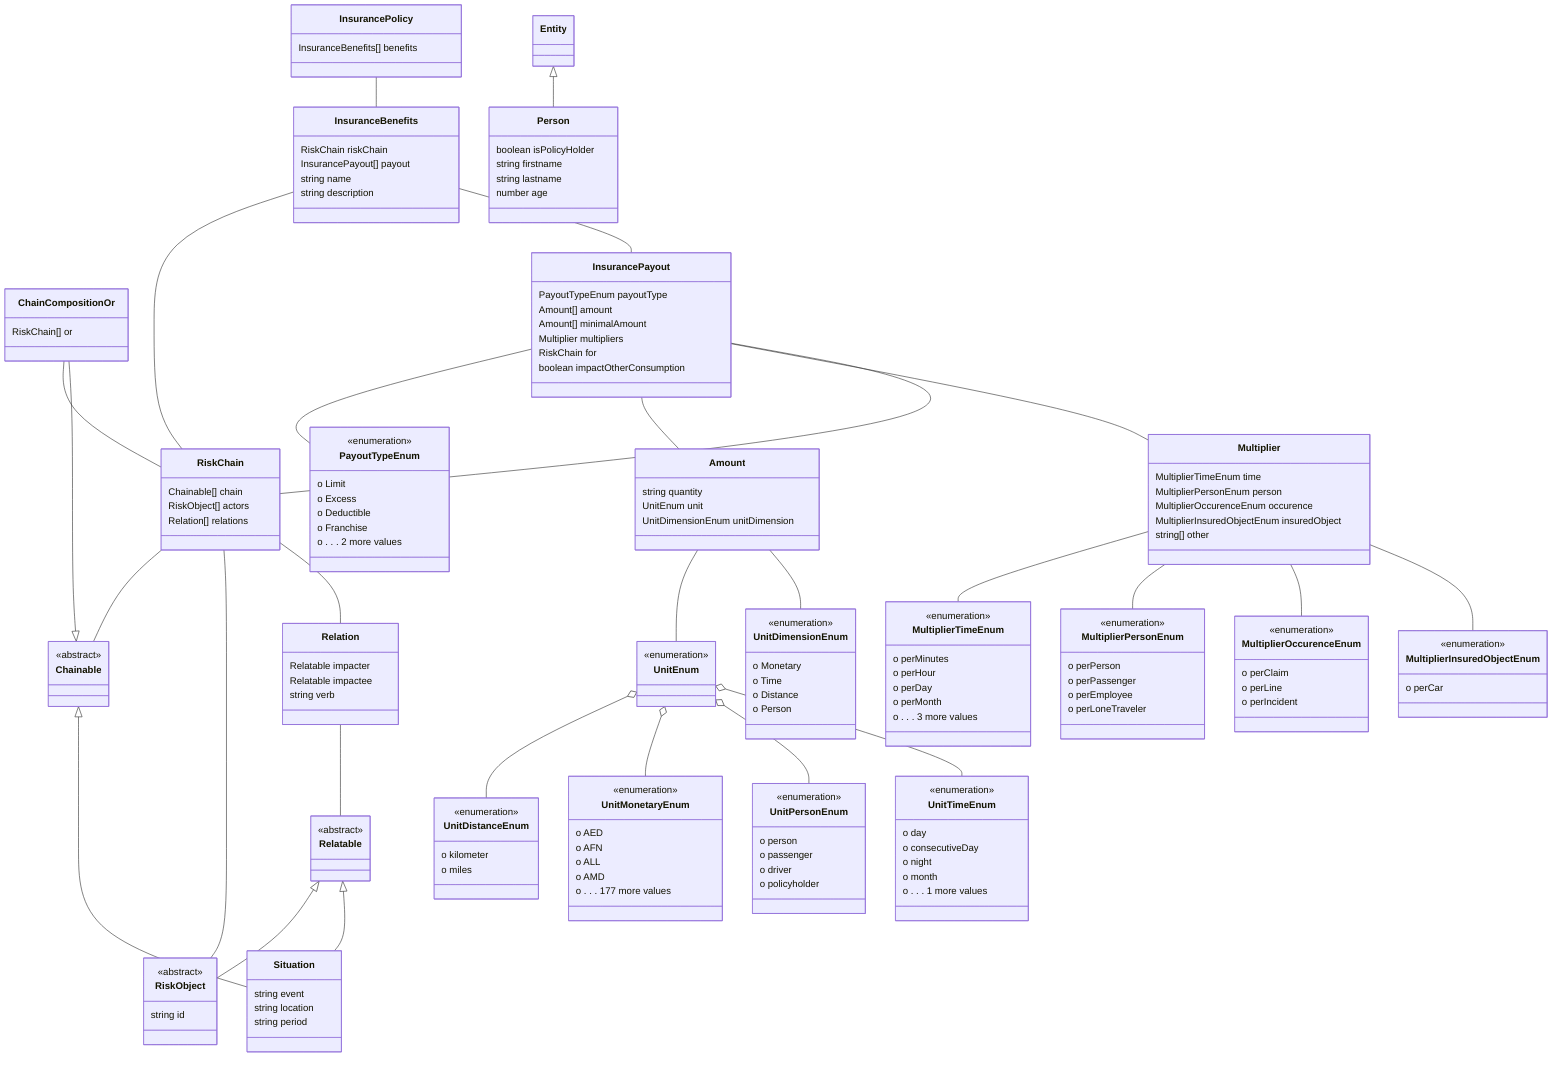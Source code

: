 classDiagram
Amount -- UnitEnum
Amount -- UnitDimensionEnum


class Amount {

  string quantity
  UnitEnum unit
  UnitDimensionEnum unitDimension

}

ChainCompositionOr -- RiskChain


Chainable <|-- ChainCompositionOr
class ChainCompositionOr {

  RiskChain[] or

}



class Chainable {
<<abstract>>


}

InsuranceBenefits -- RiskChain
InsuranceBenefits -- InsurancePayout


class InsuranceBenefits {

  RiskChain riskChain
  InsurancePayout[] payout
  string name
  string description

}

InsurancePayout -- PayoutTypeEnum
InsurancePayout -- Amount
InsurancePayout -- Multiplier
InsurancePayout -- RiskChain


class InsurancePayout {

  PayoutTypeEnum payoutType
  Amount[] amount
  Amount[] minimalAmount
  Multiplier multipliers
  RiskChain for
  boolean impactOtherConsumption

}

InsurancePolicy -- InsuranceBenefits


class InsurancePolicy {

  InsuranceBenefits[] benefits

}

Multiplier -- MultiplierTimeEnum
Multiplier -- MultiplierPersonEnum
Multiplier -- MultiplierOccurenceEnum
Multiplier -- MultiplierInsuredObjectEnum


class Multiplier {

  MultiplierTimeEnum time
  MultiplierPersonEnum person
  MultiplierOccurenceEnum occurence
  MultiplierInsuredObjectEnum insuredObject
  string[] other

}

class MultiplierInsuredObjectEnum {
<<enumeration>>
  o perCar
}

class MultiplierOccurenceEnum {
<<enumeration>>
  o perClaim
  o perLine
  o perIncident
}

class MultiplierPersonEnum {
<<enumeration>>
  o perPerson
  o perPassenger
  o perEmployee
  o perLoneTraveler
}

class MultiplierTimeEnum {
<<enumeration>>
  o perMinutes
  o perHour
  o perDay
  o perMonth
  o . . . 3 more values
}

class PayoutTypeEnum {
<<enumeration>>
  o Limit
  o Excess
  o Deductible
  o Franchise
  o . . . 2 more values
}



Entity <|-- Person
class Person {

  boolean isPolicyHolder
  string firstname
  string lastname
  number age

}



class Relatable {
<<abstract>>


}

Relation -- Relatable


class Relation {

  Relatable impacter
  Relatable impactee
  string verb

}

RiskChain -- Chainable
RiskChain -- RiskObject
RiskChain -- Relation


class RiskChain {

  Chainable[] chain
  RiskObject[] actors
  Relation[] relations

}



Relatable <|-- RiskObject
class RiskObject {
<<abstract>>

  string id

}



Chainable <|-- Situation
Relatable <|-- Situation
class Situation {

  string event
  string location
  string period

}

class UnitDimensionEnum {
<<enumeration>>
  o Monetary
  o Time
  o Distance
  o Person
}

UnitEnum o-- UnitDistanceEnum
  class UnitDistanceEnum {
<<enumeration>>
  o kilometer
  o miles
}

class UnitEnum {
<<enumeration>>
}

UnitEnum o-- UnitMonetaryEnum
  class UnitMonetaryEnum {
<<enumeration>>
  o AED
  o AFN
  o ALL
  o AMD
  o . . . 177 more values
}

UnitEnum o-- UnitPersonEnum
  class UnitPersonEnum {
<<enumeration>>
  o person
  o passenger
  o driver
  o policyholder
}

UnitEnum o-- UnitTimeEnum
  class UnitTimeEnum {
<<enumeration>>
  o day
  o consecutiveDay
  o night
  o month
  o . . . 1 more values
}

undefined
undefined